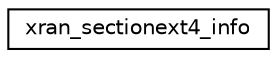 digraph "Graphical Class Hierarchy"
{
 // LATEX_PDF_SIZE
  edge [fontname="Helvetica",fontsize="10",labelfontname="Helvetica",labelfontsize="10"];
  node [fontname="Helvetica",fontsize="10",shape=record];
  rankdir="LR";
  Node0 [label="xran_sectionext4_info",height=0.2,width=0.4,color="black", fillcolor="white", style="filled",URL="$structxran__sectionext4__info.html",tooltip=" "];
}
